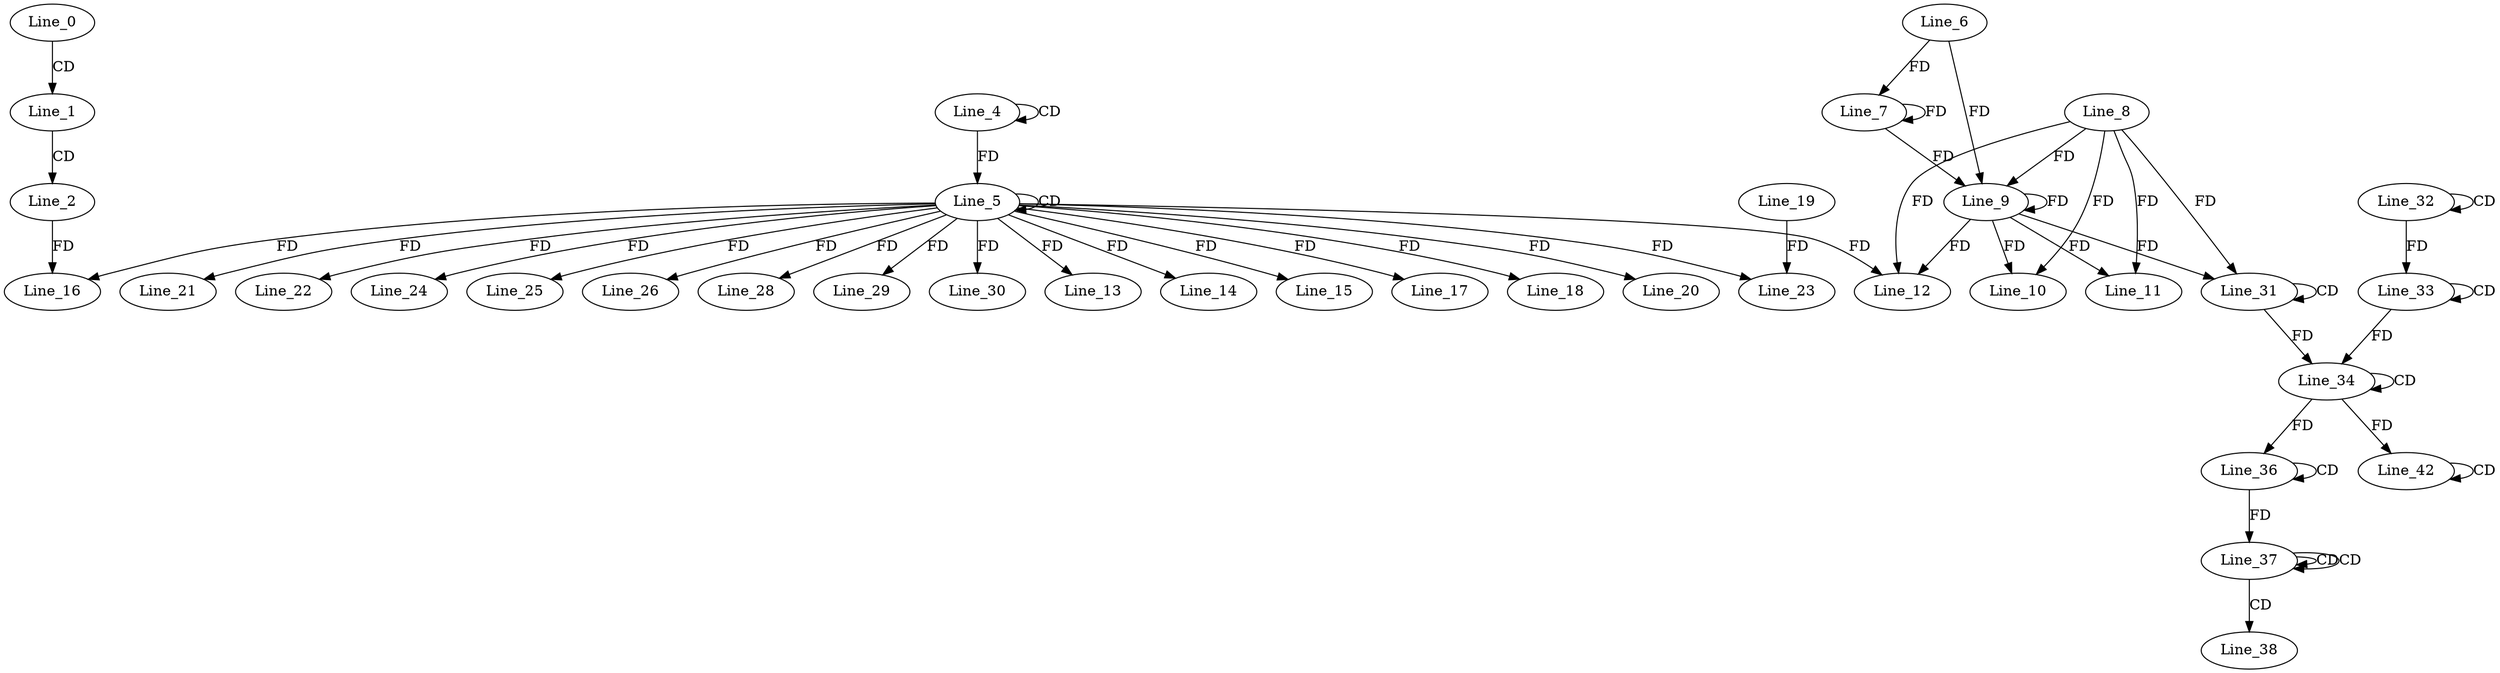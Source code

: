 digraph G {
  Line_0;
  Line_1;
  Line_2;
  Line_4;
  Line_4;
  Line_5;
  Line_5;
  Line_6;
  Line_7;
  Line_8;
  Line_9;
  Line_9;
  Line_10;
  Line_11;
  Line_12;
  Line_12;
  Line_13;
  Line_14;
  Line_15;
  Line_16;
  Line_17;
  Line_18;
  Line_20;
  Line_21;
  Line_22;
  Line_23;
  Line_19;
  Line_24;
  Line_25;
  Line_26;
  Line_28;
  Line_29;
  Line_30;
  Line_31;
  Line_31;
  Line_32;
  Line_32;
  Line_33;
  Line_33;
  Line_34;
  Line_34;
  Line_36;
  Line_36;
  Line_36;
  Line_37;
  Line_37;
  Line_37;
  Line_38;
  Line_42;
  Line_42;
  Line_42;
  Line_0 -> Line_1 [ label="CD" ];
  Line_1 -> Line_2 [ label="CD" ];
  Line_4 -> Line_4 [ label="CD" ];
  Line_5 -> Line_5 [ label="CD" ];
  Line_4 -> Line_5 [ label="FD" ];
  Line_6 -> Line_7 [ label="FD" ];
  Line_7 -> Line_7 [ label="FD" ];
  Line_8 -> Line_9 [ label="FD" ];
  Line_9 -> Line_9 [ label="FD" ];
  Line_6 -> Line_9 [ label="FD" ];
  Line_7 -> Line_9 [ label="FD" ];
  Line_8 -> Line_10 [ label="FD" ];
  Line_9 -> Line_10 [ label="FD" ];
  Line_8 -> Line_11 [ label="FD" ];
  Line_9 -> Line_11 [ label="FD" ];
  Line_5 -> Line_12 [ label="FD" ];
  Line_8 -> Line_12 [ label="FD" ];
  Line_9 -> Line_12 [ label="FD" ];
  Line_5 -> Line_13 [ label="FD" ];
  Line_5 -> Line_14 [ label="FD" ];
  Line_5 -> Line_15 [ label="FD" ];
  Line_5 -> Line_16 [ label="FD" ];
  Line_2 -> Line_16 [ label="FD" ];
  Line_5 -> Line_17 [ label="FD" ];
  Line_5 -> Line_18 [ label="FD" ];
  Line_5 -> Line_20 [ label="FD" ];
  Line_5 -> Line_21 [ label="FD" ];
  Line_5 -> Line_22 [ label="FD" ];
  Line_5 -> Line_23 [ label="FD" ];
  Line_19 -> Line_23 [ label="FD" ];
  Line_5 -> Line_24 [ label="FD" ];
  Line_5 -> Line_25 [ label="FD" ];
  Line_5 -> Line_26 [ label="FD" ];
  Line_5 -> Line_28 [ label="FD" ];
  Line_5 -> Line_29 [ label="FD" ];
  Line_5 -> Line_30 [ label="FD" ];
  Line_31 -> Line_31 [ label="CD" ];
  Line_8 -> Line_31 [ label="FD" ];
  Line_9 -> Line_31 [ label="FD" ];
  Line_32 -> Line_32 [ label="CD" ];
  Line_33 -> Line_33 [ label="CD" ];
  Line_32 -> Line_33 [ label="FD" ];
  Line_34 -> Line_34 [ label="CD" ];
  Line_33 -> Line_34 [ label="FD" ];
  Line_31 -> Line_34 [ label="FD" ];
  Line_36 -> Line_36 [ label="CD" ];
  Line_34 -> Line_36 [ label="FD" ];
  Line_37 -> Line_37 [ label="CD" ];
  Line_37 -> Line_37 [ label="CD" ];
  Line_36 -> Line_37 [ label="FD" ];
  Line_37 -> Line_38 [ label="CD" ];
  Line_42 -> Line_42 [ label="CD" ];
  Line_34 -> Line_42 [ label="FD" ];
}
